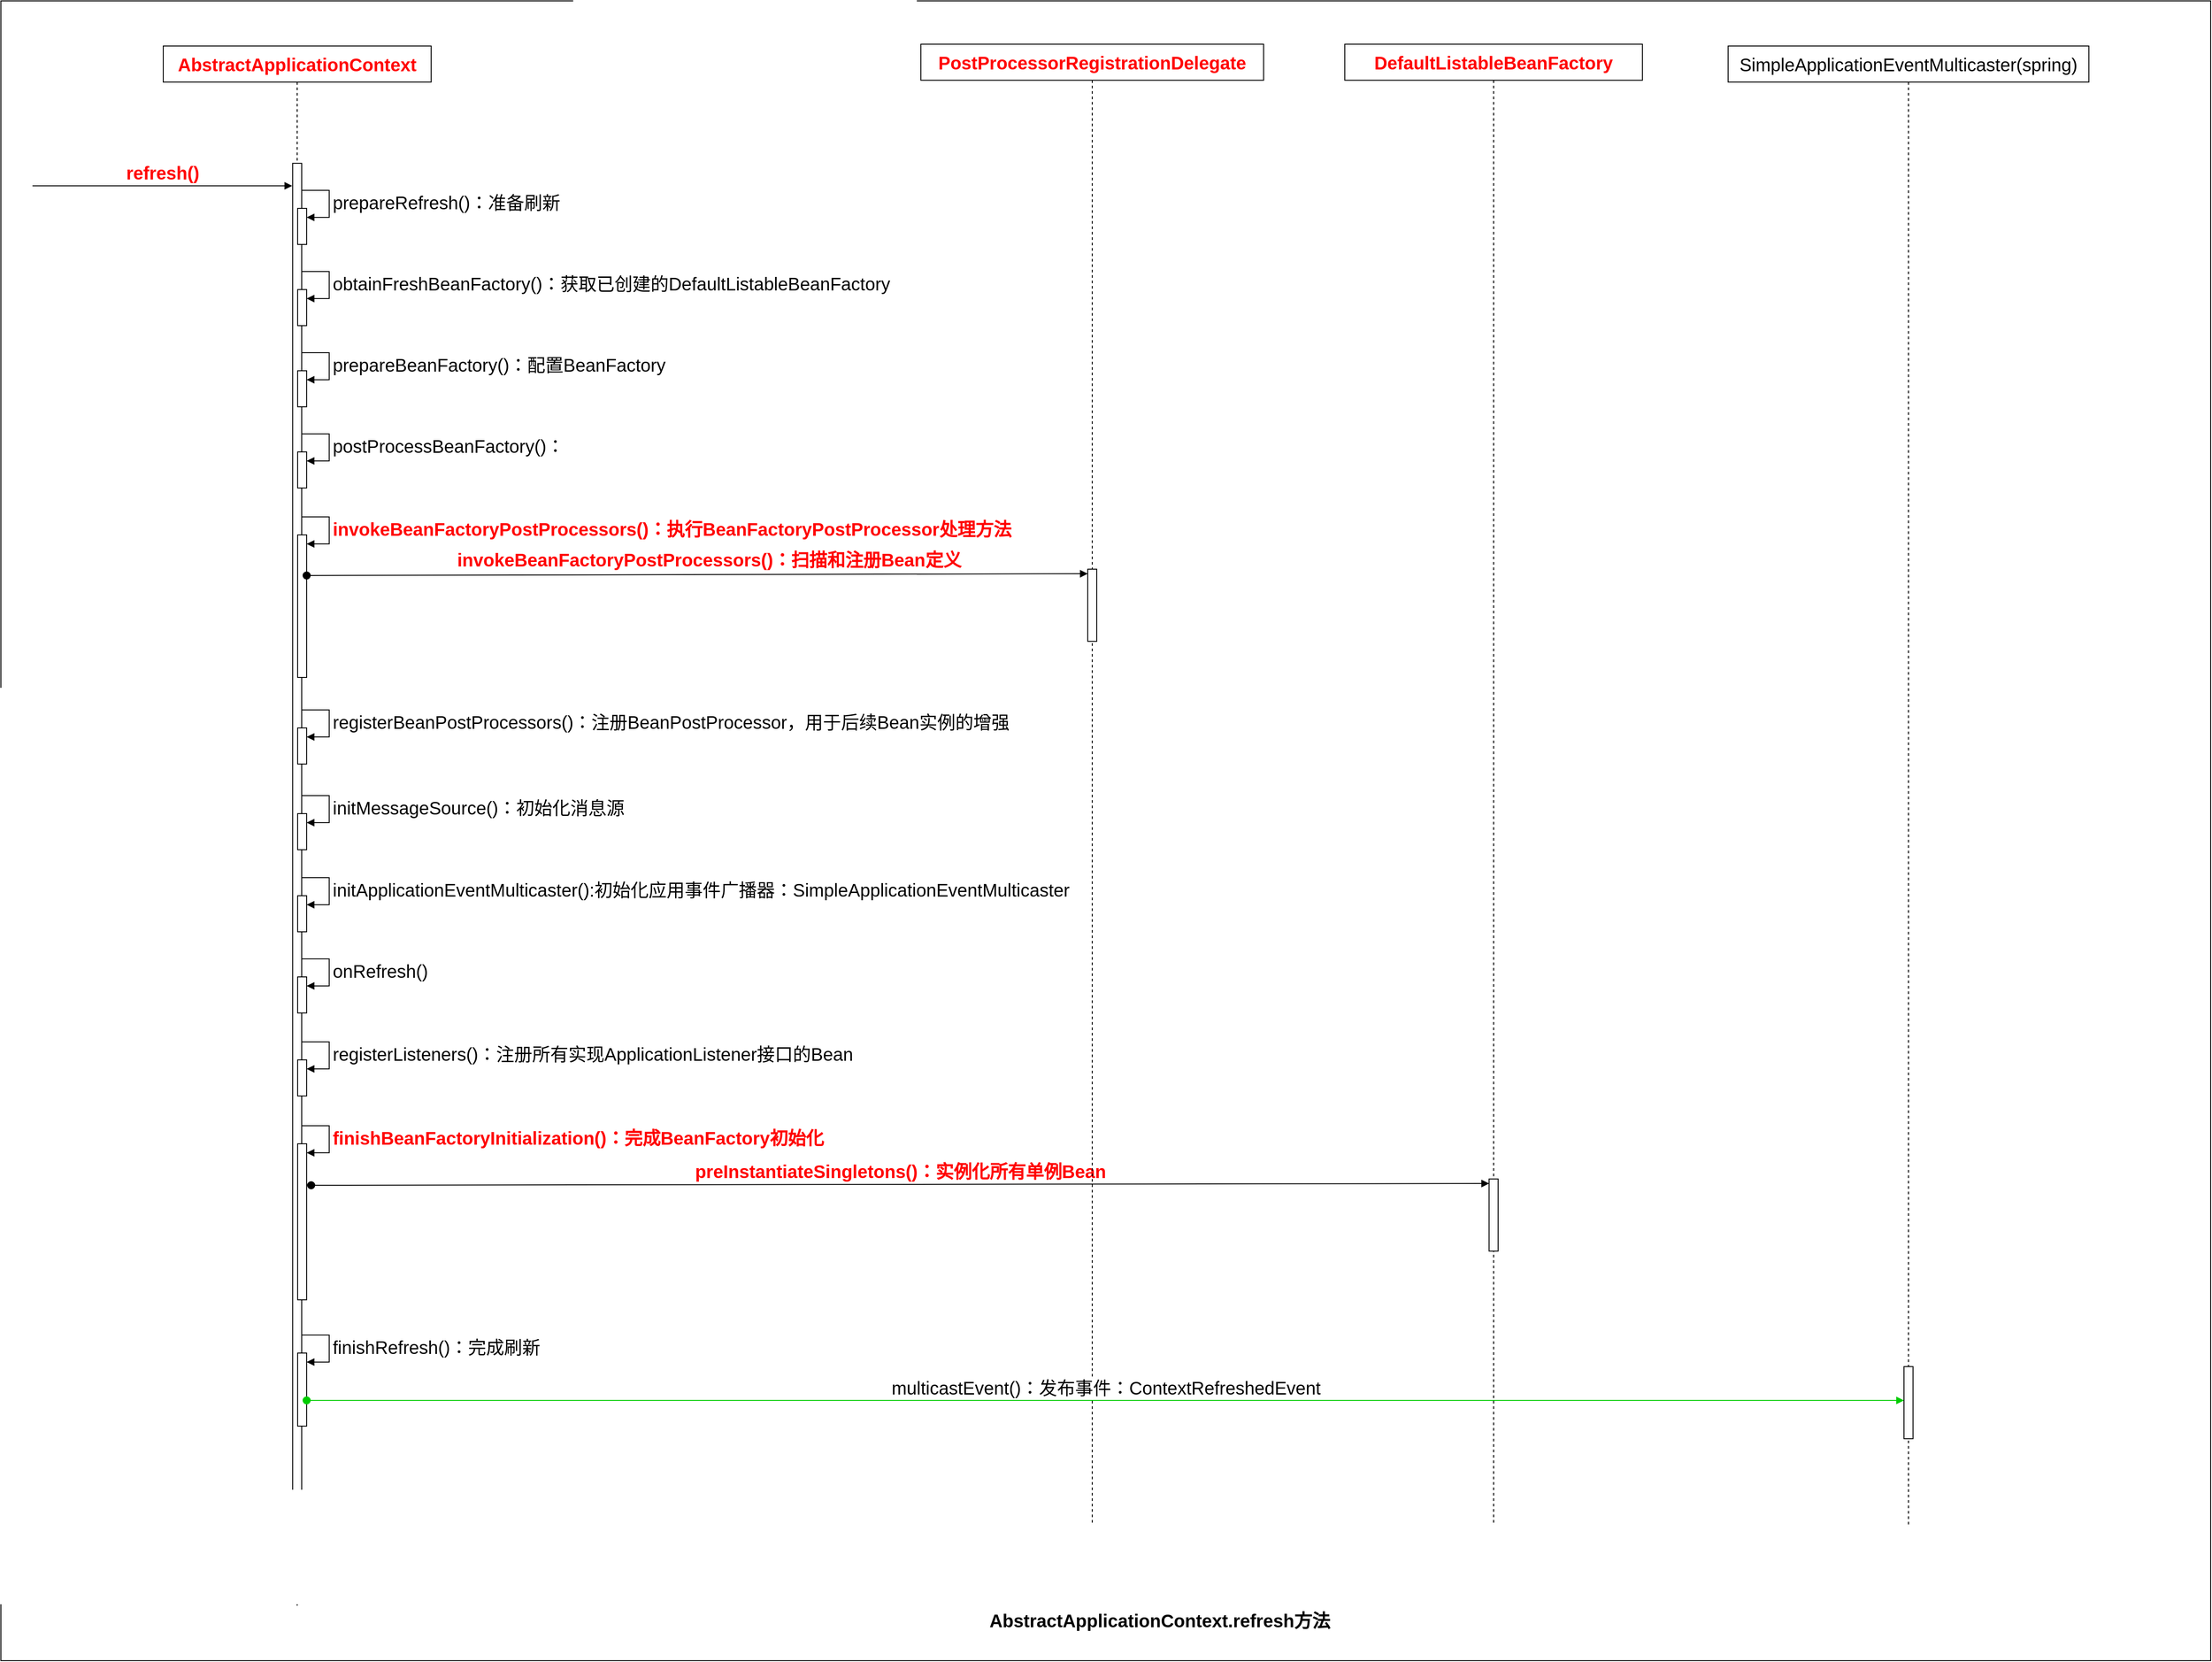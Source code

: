 <mxfile version="28.2.5">
  <diagram name="第 1 页" id="A2wYnKDMZFF023bxGnZ8">
    <mxGraphModel dx="1755" dy="985" grid="1" gridSize="10" guides="1" tooltips="1" connect="1" arrows="1" fold="1" page="1" pageScale="1" pageWidth="827" pageHeight="1169" background="none" math="0" shadow="0">
      <root>
        <mxCell id="0" />
        <mxCell id="1" parent="0" />
        <mxCell id="8HlDPOHAcPrSxFD7tWNl-6" value="" style="rounded=0;whiteSpace=wrap;html=1;fontSize=20;" vertex="1" parent="1">
          <mxGeometry y="160" width="2450" height="1840" as="geometry" />
        </mxCell>
        <mxCell id="-QrxRBGIXTvyxB3OS5xk-1" value="AbstractApplicationContext" style="shape=umlLifeline;whiteSpace=wrap;html=1;container=1;dropTarget=0;collapsible=0;recursiveResize=0;outlineConnect=0;portConstraint=eastwest;newEdgeStyle={&quot;curved&quot;:0,&quot;rounded&quot;:0};fontSize=20;fontStyle=1;points=[[0,0,0,0,5],[0,1,0,0,-5],[1,0,0,0,5],[1,1,0,0,-5]];perimeter=rectanglePerimeter;targetShapes=umlLifeline;participant=label;fontColor=#FF0000;" parent="1" vertex="1">
          <mxGeometry x="180" y="210" width="297" height="1730" as="geometry" />
        </mxCell>
        <mxCell id="-QrxRBGIXTvyxB3OS5xk-2" value="" style="html=1;points=[[0,0,0,0,5],[0,1,0,0,-5],[1,0,0,0,5],[1,1,0,0,-5]];perimeter=orthogonalPerimeter;outlineConnect=0;targetShapes=umlLifeline;portConstraint=eastwest;newEdgeStyle={&quot;curved&quot;:0,&quot;rounded&quot;:0};fontSize=20;" parent="-QrxRBGIXTvyxB3OS5xk-1" vertex="1">
          <mxGeometry x="143.5" y="130" width="10" height="1500" as="geometry" />
        </mxCell>
        <mxCell id="iM332NiOQI8bRhLlSiIP-1" value="" style="html=1;points=[[0,0,0,0,5],[0,1,0,0,-5],[1,0,0,0,5],[1,1,0,0,-5]];perimeter=orthogonalPerimeter;outlineConnect=0;targetShapes=umlLifeline;portConstraint=eastwest;newEdgeStyle={&quot;curved&quot;:0,&quot;rounded&quot;:0};fontSize=20;" parent="-QrxRBGIXTvyxB3OS5xk-1" vertex="1">
          <mxGeometry x="149" y="180" width="10" height="40" as="geometry" />
        </mxCell>
        <mxCell id="iM332NiOQI8bRhLlSiIP-2" value="prepareRefresh()：准备刷新" style="html=1;align=left;spacingLeft=2;endArrow=block;rounded=0;edgeStyle=orthogonalEdgeStyle;curved=0;rounded=0;fontSize=20;" parent="-QrxRBGIXTvyxB3OS5xk-1" target="iM332NiOQI8bRhLlSiIP-1" edge="1">
          <mxGeometry relative="1" as="geometry">
            <mxPoint x="154" y="160" as="sourcePoint" />
            <Array as="points">
              <mxPoint x="184" y="190" />
            </Array>
          </mxGeometry>
        </mxCell>
        <mxCell id="iM332NiOQI8bRhLlSiIP-3" value="" style="html=1;points=[[0,0,0,0,5],[0,1,0,0,-5],[1,0,0,0,5],[1,1,0,0,-5]];perimeter=orthogonalPerimeter;outlineConnect=0;targetShapes=umlLifeline;portConstraint=eastwest;newEdgeStyle={&quot;curved&quot;:0,&quot;rounded&quot;:0};fontSize=20;" parent="-QrxRBGIXTvyxB3OS5xk-1" vertex="1">
          <mxGeometry x="149" y="270" width="10" height="40" as="geometry" />
        </mxCell>
        <mxCell id="iM332NiOQI8bRhLlSiIP-4" value="obtainFreshBeanFactory()：获取已创建的DefaultListableBeanFactory" style="html=1;align=left;spacingLeft=2;endArrow=block;rounded=0;edgeStyle=orthogonalEdgeStyle;curved=0;rounded=0;fontSize=20;" parent="-QrxRBGIXTvyxB3OS5xk-1" target="iM332NiOQI8bRhLlSiIP-3" edge="1">
          <mxGeometry relative="1" as="geometry">
            <mxPoint x="154" y="250" as="sourcePoint" />
            <Array as="points">
              <mxPoint x="184" y="280" />
            </Array>
          </mxGeometry>
        </mxCell>
        <mxCell id="iM332NiOQI8bRhLlSiIP-5" value="" style="html=1;points=[[0,0,0,0,5],[0,1,0,0,-5],[1,0,0,0,5],[1,1,0,0,-5]];perimeter=orthogonalPerimeter;outlineConnect=0;targetShapes=umlLifeline;portConstraint=eastwest;newEdgeStyle={&quot;curved&quot;:0,&quot;rounded&quot;:0};fontSize=20;" parent="-QrxRBGIXTvyxB3OS5xk-1" vertex="1">
          <mxGeometry x="149" y="360" width="10" height="40" as="geometry" />
        </mxCell>
        <mxCell id="iM332NiOQI8bRhLlSiIP-6" value="prepareBeanFactory()：配置BeanFactory" style="html=1;align=left;spacingLeft=2;endArrow=block;rounded=0;edgeStyle=orthogonalEdgeStyle;curved=0;rounded=0;fontSize=20;" parent="-QrxRBGIXTvyxB3OS5xk-1" target="iM332NiOQI8bRhLlSiIP-5" edge="1">
          <mxGeometry relative="1" as="geometry">
            <mxPoint x="154" y="340" as="sourcePoint" />
            <Array as="points">
              <mxPoint x="184" y="370" />
            </Array>
          </mxGeometry>
        </mxCell>
        <mxCell id="iM332NiOQI8bRhLlSiIP-7" value="" style="html=1;points=[[0,0,0,0,5],[0,1,0,0,-5],[1,0,0,0,5],[1,1,0,0,-5]];perimeter=orthogonalPerimeter;outlineConnect=0;targetShapes=umlLifeline;portConstraint=eastwest;newEdgeStyle={&quot;curved&quot;:0,&quot;rounded&quot;:0};fontSize=20;" parent="-QrxRBGIXTvyxB3OS5xk-1" vertex="1">
          <mxGeometry x="149" y="450" width="10" height="40" as="geometry" />
        </mxCell>
        <mxCell id="iM332NiOQI8bRhLlSiIP-8" value="postProcessBeanFactory()：" style="html=1;align=left;spacingLeft=2;endArrow=block;rounded=0;edgeStyle=orthogonalEdgeStyle;curved=0;rounded=0;fontSize=20;" parent="-QrxRBGIXTvyxB3OS5xk-1" target="iM332NiOQI8bRhLlSiIP-7" edge="1">
          <mxGeometry x="0.005" relative="1" as="geometry">
            <mxPoint x="154" y="430" as="sourcePoint" />
            <Array as="points">
              <mxPoint x="184" y="460" />
            </Array>
            <mxPoint as="offset" />
          </mxGeometry>
        </mxCell>
        <mxCell id="iM332NiOQI8bRhLlSiIP-9" value="" style="html=1;points=[[0,0,0,0,5],[0,1,0,0,-5],[1,0,0,0,5],[1,1,0,0,-5]];perimeter=orthogonalPerimeter;outlineConnect=0;targetShapes=umlLifeline;portConstraint=eastwest;newEdgeStyle={&quot;curved&quot;:0,&quot;rounded&quot;:0};fontSize=20;" parent="-QrxRBGIXTvyxB3OS5xk-1" vertex="1">
          <mxGeometry x="149" y="542" width="10" height="158" as="geometry" />
        </mxCell>
        <mxCell id="iM332NiOQI8bRhLlSiIP-10" value="&lt;font style=&quot;color: rgb(255, 0, 0);&quot;&gt;&lt;b&gt;invokeBeanFactoryPostProcessors()：执行BeanFactoryPostProcessor处理方法&lt;/b&gt;&lt;/font&gt;" style="html=1;align=left;spacingLeft=2;endArrow=block;rounded=0;edgeStyle=orthogonalEdgeStyle;curved=0;rounded=0;fontSize=20;fontColor=#FF0000;" parent="-QrxRBGIXTvyxB3OS5xk-1" target="iM332NiOQI8bRhLlSiIP-9" edge="1">
          <mxGeometry relative="1" as="geometry">
            <mxPoint x="154" y="522" as="sourcePoint" />
            <Array as="points">
              <mxPoint x="184" y="552" />
            </Array>
          </mxGeometry>
        </mxCell>
        <mxCell id="iM332NiOQI8bRhLlSiIP-11" value="" style="html=1;points=[[0,0,0,0,5],[0,1,0,0,-5],[1,0,0,0,5],[1,1,0,0,-5]];perimeter=orthogonalPerimeter;outlineConnect=0;targetShapes=umlLifeline;portConstraint=eastwest;newEdgeStyle={&quot;curved&quot;:0,&quot;rounded&quot;:0};fontSize=20;" parent="-QrxRBGIXTvyxB3OS5xk-1" vertex="1">
          <mxGeometry x="149" y="756" width="10" height="40" as="geometry" />
        </mxCell>
        <mxCell id="iM332NiOQI8bRhLlSiIP-12" value="registerBeanPostProcessors()：注册BeanPostProcessor，用于后续Bean实例的增强" style="html=1;align=left;spacingLeft=2;endArrow=block;rounded=0;edgeStyle=orthogonalEdgeStyle;curved=0;rounded=0;fontSize=20;" parent="-QrxRBGIXTvyxB3OS5xk-1" target="iM332NiOQI8bRhLlSiIP-11" edge="1">
          <mxGeometry relative="1" as="geometry">
            <mxPoint x="154" y="736" as="sourcePoint" />
            <Array as="points">
              <mxPoint x="184" y="766" />
            </Array>
          </mxGeometry>
        </mxCell>
        <mxCell id="iM332NiOQI8bRhLlSiIP-13" value="" style="html=1;points=[[0,0,0,0,5],[0,1,0,0,-5],[1,0,0,0,5],[1,1,0,0,-5]];perimeter=orthogonalPerimeter;outlineConnect=0;targetShapes=umlLifeline;portConstraint=eastwest;newEdgeStyle={&quot;curved&quot;:0,&quot;rounded&quot;:0};fontSize=20;" parent="-QrxRBGIXTvyxB3OS5xk-1" vertex="1">
          <mxGeometry x="149" y="851" width="10" height="40" as="geometry" />
        </mxCell>
        <mxCell id="iM332NiOQI8bRhLlSiIP-14" value="initMessageSource()：初始化消息源" style="html=1;align=left;spacingLeft=2;endArrow=block;rounded=0;edgeStyle=orthogonalEdgeStyle;curved=0;rounded=0;fontSize=20;" parent="-QrxRBGIXTvyxB3OS5xk-1" target="iM332NiOQI8bRhLlSiIP-13" edge="1">
          <mxGeometry relative="1" as="geometry">
            <mxPoint x="154" y="831" as="sourcePoint" />
            <Array as="points">
              <mxPoint x="184" y="861" />
            </Array>
          </mxGeometry>
        </mxCell>
        <mxCell id="iM332NiOQI8bRhLlSiIP-15" value="" style="html=1;points=[[0,0,0,0,5],[0,1,0,0,-5],[1,0,0,0,5],[1,1,0,0,-5]];perimeter=orthogonalPerimeter;outlineConnect=0;targetShapes=umlLifeline;portConstraint=eastwest;newEdgeStyle={&quot;curved&quot;:0,&quot;rounded&quot;:0};fontSize=20;" parent="-QrxRBGIXTvyxB3OS5xk-1" vertex="1">
          <mxGeometry x="149" y="942" width="10" height="40" as="geometry" />
        </mxCell>
        <mxCell id="iM332NiOQI8bRhLlSiIP-16" value="initApplicationEventMulticaster():初始化应用事件广播器：SimpleApplicationEventMulticaster" style="html=1;align=left;spacingLeft=2;endArrow=block;rounded=0;edgeStyle=orthogonalEdgeStyle;curved=0;rounded=0;fontSize=20;" parent="-QrxRBGIXTvyxB3OS5xk-1" target="iM332NiOQI8bRhLlSiIP-15" edge="1">
          <mxGeometry relative="1" as="geometry">
            <mxPoint x="154" y="922" as="sourcePoint" />
            <Array as="points">
              <mxPoint x="184" y="952" />
            </Array>
          </mxGeometry>
        </mxCell>
        <mxCell id="iM332NiOQI8bRhLlSiIP-17" value="" style="html=1;points=[[0,0,0,0,5],[0,1,0,0,-5],[1,0,0,0,5],[1,1,0,0,-5]];perimeter=orthogonalPerimeter;outlineConnect=0;targetShapes=umlLifeline;portConstraint=eastwest;newEdgeStyle={&quot;curved&quot;:0,&quot;rounded&quot;:0};fontSize=20;" parent="-QrxRBGIXTvyxB3OS5xk-1" vertex="1">
          <mxGeometry x="149" y="1032" width="10" height="40" as="geometry" />
        </mxCell>
        <mxCell id="iM332NiOQI8bRhLlSiIP-18" value="onRefresh()" style="html=1;align=left;spacingLeft=2;endArrow=block;rounded=0;edgeStyle=orthogonalEdgeStyle;curved=0;rounded=0;fontSize=20;" parent="-QrxRBGIXTvyxB3OS5xk-1" target="iM332NiOQI8bRhLlSiIP-17" edge="1">
          <mxGeometry relative="1" as="geometry">
            <mxPoint x="154" y="1012" as="sourcePoint" />
            <Array as="points">
              <mxPoint x="184" y="1042" />
            </Array>
          </mxGeometry>
        </mxCell>
        <mxCell id="iM332NiOQI8bRhLlSiIP-19" value="" style="html=1;points=[[0,0,0,0,5],[0,1,0,0,-5],[1,0,0,0,5],[1,1,0,0,-5]];perimeter=orthogonalPerimeter;outlineConnect=0;targetShapes=umlLifeline;portConstraint=eastwest;newEdgeStyle={&quot;curved&quot;:0,&quot;rounded&quot;:0};fontSize=20;" parent="-QrxRBGIXTvyxB3OS5xk-1" vertex="1">
          <mxGeometry x="149" y="1124" width="10" height="40" as="geometry" />
        </mxCell>
        <mxCell id="iM332NiOQI8bRhLlSiIP-20" value="registerListeners()：注册所有实现ApplicationListener接口的Bean" style="html=1;align=left;spacingLeft=2;endArrow=block;rounded=0;edgeStyle=orthogonalEdgeStyle;curved=0;rounded=0;fontSize=20;" parent="-QrxRBGIXTvyxB3OS5xk-1" target="iM332NiOQI8bRhLlSiIP-19" edge="1">
          <mxGeometry relative="1" as="geometry">
            <mxPoint x="154" y="1104" as="sourcePoint" />
            <Array as="points">
              <mxPoint x="184" y="1134" />
            </Array>
          </mxGeometry>
        </mxCell>
        <mxCell id="iM332NiOQI8bRhLlSiIP-21" value="" style="html=1;points=[[0,0,0,0,5],[0,1,0,0,-5],[1,0,0,0,5],[1,1,0,0,-5]];perimeter=orthogonalPerimeter;outlineConnect=0;targetShapes=umlLifeline;portConstraint=eastwest;newEdgeStyle={&quot;curved&quot;:0,&quot;rounded&quot;:0};fontSize=20;" parent="-QrxRBGIXTvyxB3OS5xk-1" vertex="1">
          <mxGeometry x="149" y="1217" width="10" height="173" as="geometry" />
        </mxCell>
        <mxCell id="iM332NiOQI8bRhLlSiIP-22" value="&lt;span&gt;&lt;font style=&quot;color: rgb(255, 0, 0);&quot;&gt;finishBeanFactoryInitialization()：完成BeanFactory初始化&lt;/font&gt;&lt;/span&gt;" style="html=1;align=left;spacingLeft=2;endArrow=block;rounded=0;edgeStyle=orthogonalEdgeStyle;curved=0;rounded=0;fontSize=20;fontStyle=1" parent="-QrxRBGIXTvyxB3OS5xk-1" target="iM332NiOQI8bRhLlSiIP-21" edge="1">
          <mxGeometry relative="1" as="geometry">
            <mxPoint x="154" y="1197" as="sourcePoint" />
            <Array as="points">
              <mxPoint x="184" y="1227" />
            </Array>
          </mxGeometry>
        </mxCell>
        <mxCell id="iM332NiOQI8bRhLlSiIP-23" value="" style="html=1;points=[[0,0,0,0,5],[0,1,0,0,-5],[1,0,0,0,5],[1,1,0,0,-5]];perimeter=orthogonalPerimeter;outlineConnect=0;targetShapes=umlLifeline;portConstraint=eastwest;newEdgeStyle={&quot;curved&quot;:0,&quot;rounded&quot;:0};fontSize=20;" parent="-QrxRBGIXTvyxB3OS5xk-1" vertex="1">
          <mxGeometry x="149" y="1449" width="10" height="81" as="geometry" />
        </mxCell>
        <mxCell id="iM332NiOQI8bRhLlSiIP-24" value="finishRefresh()：完成刷新" style="html=1;align=left;spacingLeft=2;endArrow=block;rounded=0;edgeStyle=orthogonalEdgeStyle;curved=0;rounded=0;fontSize=20;" parent="-QrxRBGIXTvyxB3OS5xk-1" target="iM332NiOQI8bRhLlSiIP-23" edge="1">
          <mxGeometry relative="1" as="geometry">
            <mxPoint x="154" y="1429" as="sourcePoint" />
            <Array as="points">
              <mxPoint x="184" y="1459" />
            </Array>
          </mxGeometry>
        </mxCell>
        <mxCell id="iM332NiOQI8bRhLlSiIP-36" value="preInstantiateSingletons()：实例化所有单例Bean" style="html=1;verticalAlign=bottom;startArrow=oval;endArrow=block;startSize=8;curved=0;rounded=0;entryX=0;entryY=0;entryDx=0;entryDy=5;fontStyle=1;fontColor=#FF0000;fontSize=20;" parent="-QrxRBGIXTvyxB3OS5xk-1" target="iM332NiOQI8bRhLlSiIP-35" edge="1">
          <mxGeometry relative="1" as="geometry">
            <mxPoint x="164" y="1263" as="sourcePoint" />
          </mxGeometry>
        </mxCell>
        <mxCell id="-QrxRBGIXTvyxB3OS5xk-18" value="PostProcessorRegistrationDelegate" style="shape=umlLifeline;perimeter=lifelinePerimeter;whiteSpace=wrap;html=1;container=1;dropTarget=0;collapsible=0;recursiveResize=0;outlineConnect=0;portConstraint=eastwest;newEdgeStyle={&quot;curved&quot;:0,&quot;rounded&quot;:0};fontSize=20;fontStyle=1;fontColor=#FF0000;" parent="1" vertex="1">
          <mxGeometry x="1020" y="208" width="380" height="1642" as="geometry" />
        </mxCell>
        <mxCell id="iM332NiOQI8bRhLlSiIP-25" value="" style="html=1;points=[[0,0,0,0,5],[0,1,0,0,-5],[1,0,0,0,5],[1,1,0,0,-5]];perimeter=orthogonalPerimeter;outlineConnect=0;targetShapes=umlLifeline;portConstraint=eastwest;newEdgeStyle={&quot;curved&quot;:0,&quot;rounded&quot;:0};fontSize=20;" parent="-QrxRBGIXTvyxB3OS5xk-18" vertex="1">
          <mxGeometry x="185" y="582" width="10" height="80" as="geometry" />
        </mxCell>
        <mxCell id="-QrxRBGIXTvyxB3OS5xk-56" value="refresh()" style="html=1;verticalAlign=bottom;endArrow=block;curved=0;rounded=0;entryX=0;entryY=0;entryDx=0;entryDy=5;fontSize=20;fontStyle=1;fontColor=#FF0000;" parent="1" edge="1">
          <mxGeometry relative="1" as="geometry">
            <mxPoint x="35" y="365" as="sourcePoint" />
            <mxPoint x="323" y="365" as="targetPoint" />
          </mxGeometry>
        </mxCell>
        <mxCell id="-QrxRBGIXTvyxB3OS5xk-58" value="AbstractApplicationContext.refresh&lt;span style=&quot;background-color: transparent; color: light-dark(rgb(0, 0, 0), rgb(255, 255, 255));&quot;&gt;方法&lt;/span&gt;" style="text;html=1;whiteSpace=wrap;strokeColor=none;fillColor=none;align=center;verticalAlign=middle;rounded=0;fontSize=20;fontStyle=1" parent="1" vertex="1">
          <mxGeometry x="940" y="1920" width="690" height="70" as="geometry" />
        </mxCell>
        <mxCell id="mUYwK8JGR3BNWhhx3xwo-4" value="&lt;span style=&quot;text-align: left; text-wrap-mode: nowrap; background-color: rgb(255, 255, 255);&quot;&gt;DefaultListableBeanFactory&lt;/span&gt;" style="shape=umlLifeline;perimeter=lifelinePerimeter;whiteSpace=wrap;html=1;container=1;dropTarget=0;collapsible=0;recursiveResize=0;outlineConnect=0;portConstraint=eastwest;newEdgeStyle={&quot;curved&quot;:0,&quot;rounded&quot;:0};fontSize=20;fontStyle=1;fontColor=#FF0000;" parent="1" vertex="1">
          <mxGeometry x="1490" y="208" width="330" height="1642" as="geometry" />
        </mxCell>
        <mxCell id="iM332NiOQI8bRhLlSiIP-35" value="" style="html=1;points=[[0,0,0,0,5],[0,1,0,0,-5],[1,0,0,0,5],[1,1,0,0,-5]];perimeter=orthogonalPerimeter;outlineConnect=0;targetShapes=umlLifeline;portConstraint=eastwest;newEdgeStyle={&quot;curved&quot;:0,&quot;rounded&quot;:0};fontSize=20;" parent="mUYwK8JGR3BNWhhx3xwo-4" vertex="1">
          <mxGeometry x="160" y="1258" width="10" height="80" as="geometry" />
        </mxCell>
        <mxCell id="mUYwK8JGR3BNWhhx3xwo-16" value="&lt;span style=&quot;text-align: left;&quot;&gt;multicastEvent()：发布事件：ContextRefreshedEvent&lt;/span&gt;" style="html=1;verticalAlign=bottom;startArrow=oval;endArrow=block;startSize=8;curved=0;rounded=0;fontSize=20;fontColor=#000000;strokeColor=#00CC00;" parent="1" target="mUYwK8JGR3BNWhhx3xwo-13" edge="1">
          <mxGeometry relative="1" as="geometry">
            <mxPoint x="339" y="1711.5" as="sourcePoint" />
            <mxPoint x="1209.5" y="1711.5" as="targetPoint" />
          </mxGeometry>
        </mxCell>
        <mxCell id="iM332NiOQI8bRhLlSiIP-26" value="" style="html=1;verticalAlign=bottom;startArrow=oval;endArrow=block;startSize=8;curved=0;rounded=0;entryX=0;entryY=0;entryDx=0;entryDy=5;fontSize=20;" parent="1" target="iM332NiOQI8bRhLlSiIP-25" edge="1">
          <mxGeometry relative="1" as="geometry">
            <mxPoint x="339" y="797" as="sourcePoint" />
          </mxGeometry>
        </mxCell>
        <mxCell id="iM332NiOQI8bRhLlSiIP-34" value="invokeBeanFactoryPostProcessors()：扫描和注册Bean定义" style="edgeLabel;html=1;align=center;verticalAlign=middle;resizable=0;points=[];fontSize=20;fontColor=#FF0000;fontStyle=1" parent="iM332NiOQI8bRhLlSiIP-26" vertex="1" connectable="0">
          <mxGeometry x="0.005" y="2" relative="1" as="geometry">
            <mxPoint x="11" y="-15" as="offset" />
          </mxGeometry>
        </mxCell>
        <mxCell id="8HlDPOHAcPrSxFD7tWNl-1" value="&lt;span style=&quot;text-align: left; text-wrap-mode: nowrap; background-color: rgb(255, 255, 255);&quot;&gt;SimpleApplicationEventMulticaster(spring)&lt;/span&gt;" style="shape=umlLifeline;perimeter=lifelinePerimeter;whiteSpace=wrap;html=1;container=1;dropTarget=0;collapsible=0;recursiveResize=0;outlineConnect=0;portConstraint=eastwest;newEdgeStyle={&quot;curved&quot;:0,&quot;rounded&quot;:0};fontSize=20;fontStyle=0;fontColor=#000000;" vertex="1" parent="1">
          <mxGeometry x="1915" y="210" width="400" height="1640" as="geometry" />
        </mxCell>
        <mxCell id="mUYwK8JGR3BNWhhx3xwo-13" value="" style="html=1;points=[[0,0,0,0,5],[0,1,0,0,-5],[1,0,0,0,5],[1,1,0,0,-5]];perimeter=orthogonalPerimeter;outlineConnect=0;targetShapes=umlLifeline;portConstraint=eastwest;newEdgeStyle={&quot;curved&quot;:0,&quot;rounded&quot;:0};fontSize=20;" parent="8HlDPOHAcPrSxFD7tWNl-1" vertex="1">
          <mxGeometry x="195" y="1464" width="10" height="80" as="geometry" />
        </mxCell>
      </root>
    </mxGraphModel>
  </diagram>
</mxfile>
